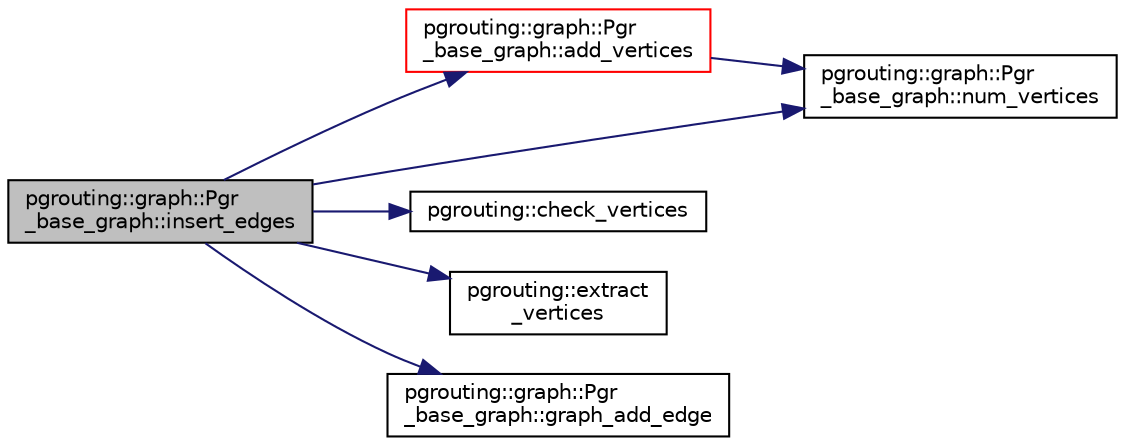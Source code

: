 digraph "pgrouting::graph::Pgr_base_graph::insert_edges"
{
  edge [fontname="Helvetica",fontsize="10",labelfontname="Helvetica",labelfontsize="10"];
  node [fontname="Helvetica",fontsize="10",shape=record];
  rankdir="LR";
  Node167 [label="pgrouting::graph::Pgr\l_base_graph::insert_edges",height=0.2,width=0.4,color="black", fillcolor="grey75", style="filled", fontcolor="black"];
  Node167 -> Node168 [color="midnightblue",fontsize="10",style="solid",fontname="Helvetica"];
  Node168 [label="pgrouting::graph::Pgr\l_base_graph::add_vertices",height=0.2,width=0.4,color="red", fillcolor="white", style="filled",URL="$classpgrouting_1_1graph_1_1Pgr__base__graph.html#ab13f36eb0578e04260de70dcde6850ab",tooltip="adds the vertices into the graph "];
  Node168 -> Node170 [color="midnightblue",fontsize="10",style="solid",fontname="Helvetica"];
  Node170 [label="pgrouting::graph::Pgr\l_base_graph::num_vertices",height=0.2,width=0.4,color="black", fillcolor="white", style="filled",URL="$classpgrouting_1_1graph_1_1Pgr__base__graph.html#a2f1917d1fe2b34307eed293e97c7ad1d"];
  Node167 -> Node171 [color="midnightblue",fontsize="10",style="solid",fontname="Helvetica"];
  Node171 [label="pgrouting::check_vertices",height=0.2,width=0.4,color="black", fillcolor="white", style="filled",URL="$namespacepgrouting.html#ad2402e933265d52b372b92fd354aeca8"];
  Node167 -> Node172 [color="midnightblue",fontsize="10",style="solid",fontname="Helvetica"];
  Node172 [label="pgrouting::extract\l_vertices",height=0.2,width=0.4,color="black", fillcolor="white", style="filled",URL="$namespacepgrouting.html#a7f6c592f35e628f82429127580ed29fb"];
  Node167 -> Node173 [color="midnightblue",fontsize="10",style="solid",fontname="Helvetica"];
  Node173 [label="pgrouting::graph::Pgr\l_base_graph::graph_add_edge",height=0.2,width=0.4,color="black", fillcolor="white", style="filled",URL="$classpgrouting_1_1graph_1_1Pgr__base__graph.html#a623893fcb5124ca29b06513aefbce70c"];
  Node167 -> Node170 [color="midnightblue",fontsize="10",style="solid",fontname="Helvetica"];
}

